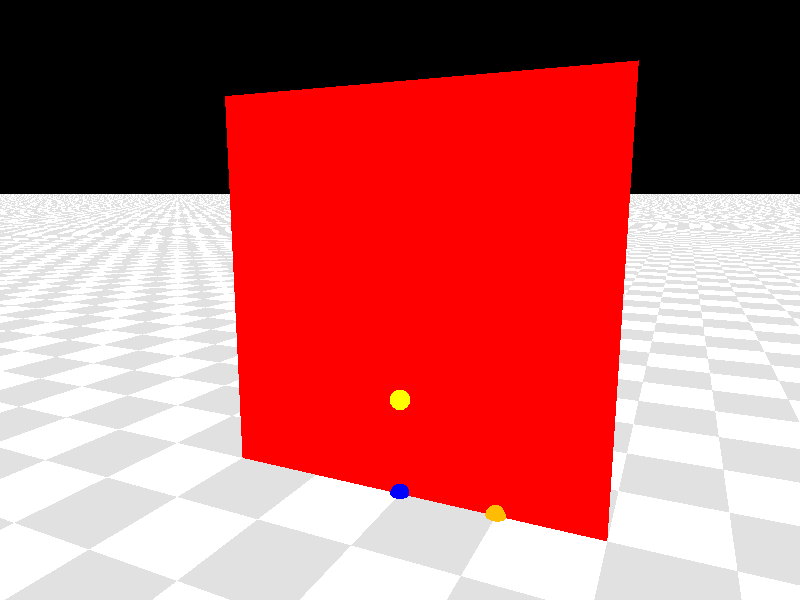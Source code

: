 // povray triangle data 
 

#include "colors.inc"
#declare c1 = texture {pigment {color Red}} 
#declare c2 = texture {pigment {color Blue}} 
#declare c3 = texture {pigment {color Green}} 
#declare c4 = texture {pigment {color Yellow}} 
#declare c5 = texture {pigment {color Orange}} 

//light_source {<-4,2,-4> color rgb<0, 1, 1>}
light_source {<0,0,-30> color rgb<1, 1, 1>}
//light_source {<4,2,-4> color White}
//light_source {<1,4,-2> color rgb<1, 0, 1>} 
//light_source {<-4,2,4> color rgb<1, 0, 1>} 

camera { 
 location <4,3,4> 
 look_at <0,2,0>
 rotate <0,110,0>
 } 

sphere { <0,0,0>, 0.1 texture { c2 } }
sphere { <0,0,1>, 0.1 texture { c3 } }
sphere { <0,1,0>, 0.1 texture { c4 } }
sphere { <1,0,0>, 0.1 texture { c5 } }

plane { <0,-10,0>, 0 pigment {checker color White, color Gray}} 

mesh { 

triangle{<0,-1,1>,<-1,-1,1>,<-1,0,1> texture { c1 } } 

triangle{<0,-1,1>,<1,-1,1>,<1,0,1> texture { c1 } } 

triangle{<0,-2,0>,<-1,-2,0>,<-1,-1,1> texture { c1 } } 

triangle{<0,-2,0>,<0,-1,1>,<-1,-1,1> texture { c1 } } 

triangle{<0,-2,0>,<1,-2,0>,<1,-1,1> texture { c1 } } 

triangle{<0,-2,0>,<0,-1,1>,<1,-1,1> texture { c1 } } 

triangle{<0,-1,1>,<0,0,-1>,<-1,0,1> texture { c1 } } 

triangle{<0,0,-1>,<0,1,1>,<1,1,1> texture { c1 } } 

triangle{<1,-1,1>,<2,-1,0>,<2,0,0> texture { c1 } } 

triangle{<0,0,-1>,<0,1,1>,<-1,1,1> texture { c1 } } 

triangle{<-1,-1,1>,<-1,0,1>,<-2,0,0> texture { c1 } } 

triangle{<-1,0,1>,<-1,1,1>,<-2,1,0> texture { c1 } } 

triangle{<-1,-2,0>,<-2,-2,0>,<-2,-1,0> texture { c1 } } 

triangle{<0,0,-1>,<-1,0,1>,<-1,1,1> texture { c1 } } 

triangle{<0,1,1>,<0,2,0>,<-1,2,0> texture { c1 } } 

triangle{<0,1,1>,<-1,1,1>,<-1,2,0> texture { c1 } } 

triangle{<-1,-2,0>,<-1,-1,1>,<-2,-1,0> texture { c1 } } 

triangle{<-1,-1,1>,<-2,-1,0>,<-2,0,0> texture { c1 } } 

triangle{<-1,0,1>,<-2,0,0>,<-2,1,0> texture { c1 } } 

triangle{<-1,1,1>,<-1,2,0>,<-2,2,0> texture { c1 } } 

triangle{<-1,1,1>,<-2,1,0>,<-2,2,0> texture { c1 } } 

triangle{<0,-1,1>,<0,0,-1>,<1,0,1> texture { c1 } } 

triangle{<1,-1,1>,<1,0,1>,<2,0,0> texture { c1 } } 

triangle{<1,-2,0>,<2,-2,0>,<2,-1,0> texture { c1 } } 

triangle{<1,0,1>,<1,1,1>,<2,1,0> texture { c1 } } 

triangle{<0,0,-1>,<1,0,1>,<1,1,1> texture { c1 } } 

triangle{<0,1,1>,<0,2,0>,<1,2,0> texture { c1 } } 

triangle{<0,1,1>,<1,1,1>,<1,2,0> texture { c1 } } 

triangle{<1,-2,0>,<1,-1,1>,<2,-1,0> texture { c1 } } 

triangle{<1,0,1>,<2,0,0>,<2,1,0> texture { c1 } } 

triangle{<1,1,1>,<1,2,0>,<2,2,0> texture { c1 } } 

triangle{<1,1,1>,<2,1,0>,<2,2,0> texture { c1 } } 

rotate <0,0,0> 

translate <0,2,0> 

} 

